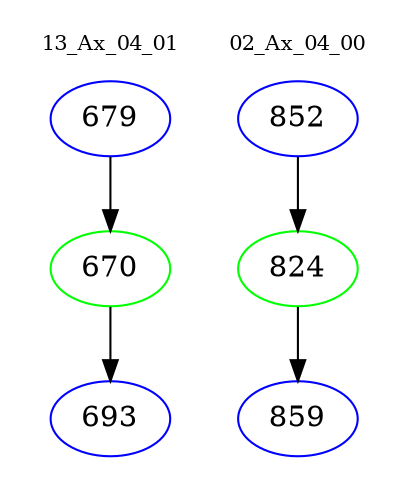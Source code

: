 digraph{
subgraph cluster_0 {
color = white
label = "13_Ax_04_01";
fontsize=10;
T0_679 [label="679", color="blue"]
T0_679 -> T0_670 [color="black"]
T0_670 [label="670", color="green"]
T0_670 -> T0_693 [color="black"]
T0_693 [label="693", color="blue"]
}
subgraph cluster_1 {
color = white
label = "02_Ax_04_00";
fontsize=10;
T1_852 [label="852", color="blue"]
T1_852 -> T1_824 [color="black"]
T1_824 [label="824", color="green"]
T1_824 -> T1_859 [color="black"]
T1_859 [label="859", color="blue"]
}
}

